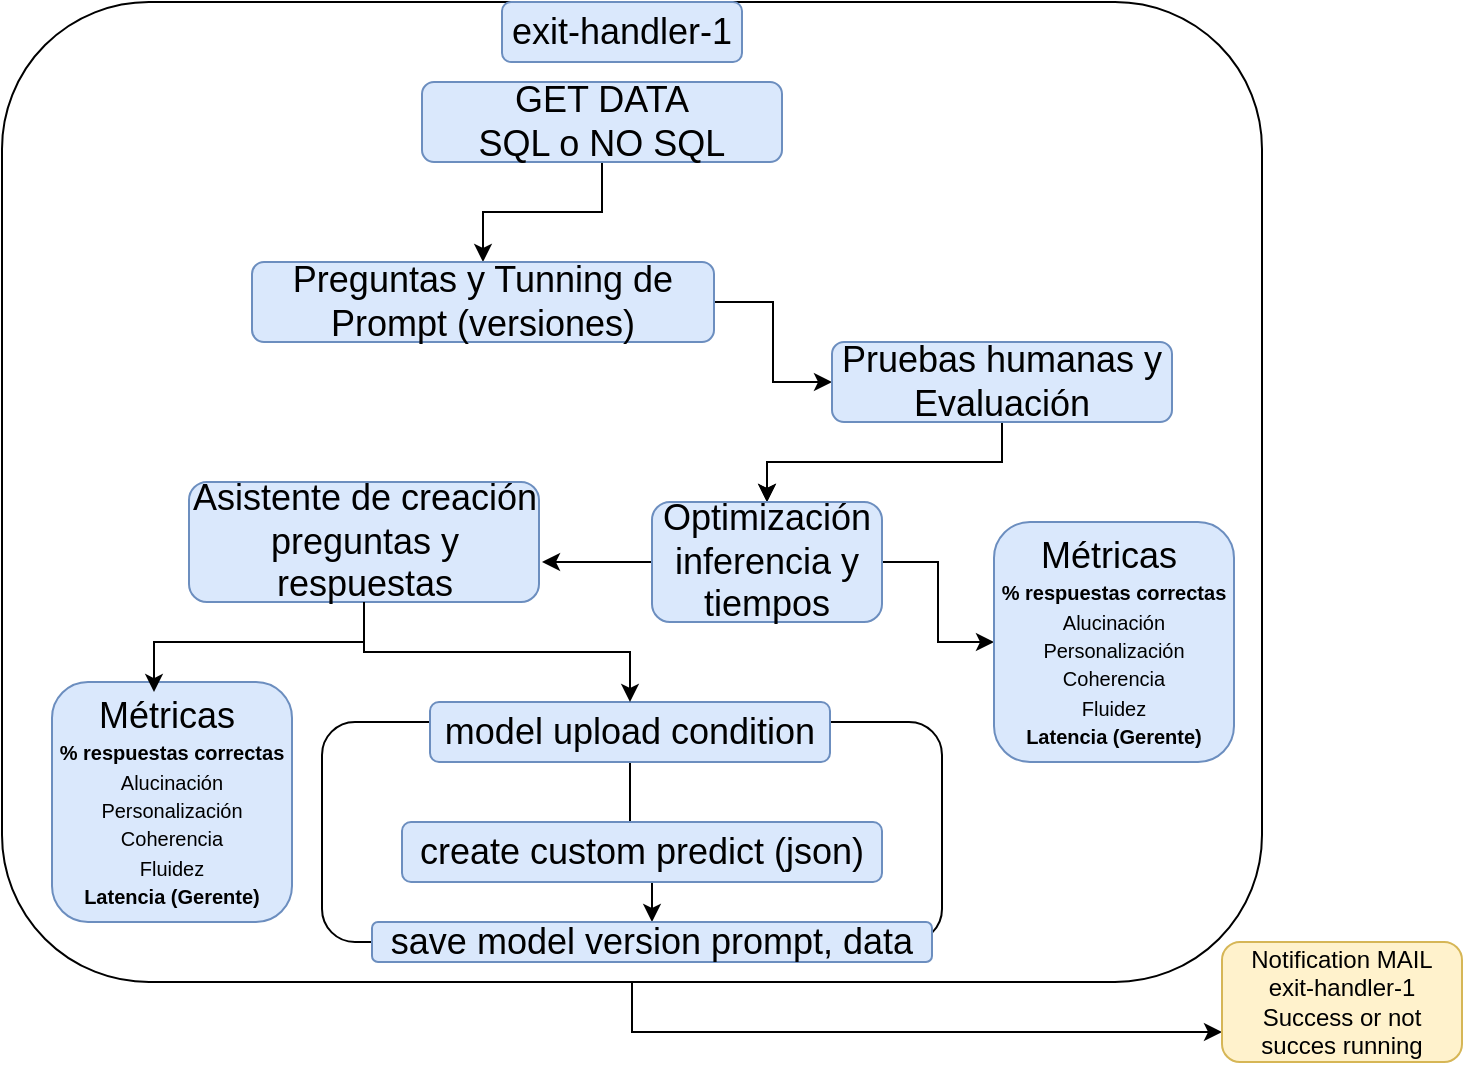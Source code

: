 <mxfile version="27.0.9">
  <diagram name="Página-1" id="Rr1yMRYa_wLxG5Cbfiij">
    <mxGraphModel dx="872" dy="529" grid="1" gridSize="10" guides="1" tooltips="1" connect="1" arrows="1" fold="1" page="1" pageScale="1" pageWidth="827" pageHeight="1169" math="0" shadow="0">
      <root>
        <mxCell id="0" />
        <mxCell id="1" parent="0" />
        <mxCell id="y3w5EMOF8Q3d0UvZxCOe-1" style="edgeStyle=orthogonalEdgeStyle;rounded=0;orthogonalLoop=1;jettySize=auto;html=1;entryX=0;entryY=0.75;entryDx=0;entryDy=0;" parent="1" source="y3w5EMOF8Q3d0UvZxCOe-2" target="y3w5EMOF8Q3d0UvZxCOe-24" edge="1">
          <mxGeometry relative="1" as="geometry" />
        </mxCell>
        <mxCell id="y3w5EMOF8Q3d0UvZxCOe-2" value="" style="rounded=1;whiteSpace=wrap;html=1;" parent="1" vertex="1">
          <mxGeometry x="145" y="260" width="630" height="490" as="geometry" />
        </mxCell>
        <mxCell id="y3w5EMOF8Q3d0UvZxCOe-3" value="" style="rounded=1;whiteSpace=wrap;html=1;" parent="1" vertex="1">
          <mxGeometry x="305" y="620" width="310" height="110" as="geometry" />
        </mxCell>
        <mxCell id="y3w5EMOF8Q3d0UvZxCOe-4" value="&lt;font style=&quot;font-size: 18px;&quot;&gt;exit-handler-1&lt;/font&gt;" style="rounded=1;whiteSpace=wrap;html=1;fillColor=#dae8fc;strokeColor=#6c8ebf;" parent="1" vertex="1">
          <mxGeometry x="395" y="260" width="120" height="30" as="geometry" />
        </mxCell>
        <mxCell id="y3w5EMOF8Q3d0UvZxCOe-5" style="edgeStyle=orthogonalEdgeStyle;rounded=0;orthogonalLoop=1;jettySize=auto;html=1;" parent="1" source="y3w5EMOF8Q3d0UvZxCOe-6" target="y3w5EMOF8Q3d0UvZxCOe-8" edge="1">
          <mxGeometry relative="1" as="geometry" />
        </mxCell>
        <mxCell id="y3w5EMOF8Q3d0UvZxCOe-6" value="&lt;font style=&quot;font-size: 18px;&quot;&gt;GET DATA&lt;/font&gt;&lt;div&gt;&lt;font style=&quot;font-size: 18px;&quot;&gt;SQL o NO SQL&lt;/font&gt;&lt;/div&gt;" style="rounded=1;whiteSpace=wrap;html=1;fillColor=#dae8fc;strokeColor=#6c8ebf;" parent="1" vertex="1">
          <mxGeometry x="355" y="300" width="180" height="40" as="geometry" />
        </mxCell>
        <mxCell id="y3w5EMOF8Q3d0UvZxCOe-7" style="edgeStyle=orthogonalEdgeStyle;rounded=0;orthogonalLoop=1;jettySize=auto;html=1;entryX=0;entryY=0.5;entryDx=0;entryDy=0;" parent="1" source="y3w5EMOF8Q3d0UvZxCOe-8" target="y3w5EMOF8Q3d0UvZxCOe-11" edge="1">
          <mxGeometry relative="1" as="geometry" />
        </mxCell>
        <mxCell id="y3w5EMOF8Q3d0UvZxCOe-8" value="&lt;font style=&quot;font-size: 18px;&quot;&gt;Preguntas y Tunning de Prompt (versiones)&lt;/font&gt;" style="rounded=1;whiteSpace=wrap;html=1;fillColor=#dae8fc;strokeColor=#6c8ebf;" parent="1" vertex="1">
          <mxGeometry x="270" y="390" width="231" height="40" as="geometry" />
        </mxCell>
        <mxCell id="y3w5EMOF8Q3d0UvZxCOe-9" value="" style="edgeStyle=orthogonalEdgeStyle;rounded=0;orthogonalLoop=1;jettySize=auto;html=1;" parent="1" source="y3w5EMOF8Q3d0UvZxCOe-11" target="y3w5EMOF8Q3d0UvZxCOe-14" edge="1">
          <mxGeometry relative="1" as="geometry" />
        </mxCell>
        <mxCell id="y3w5EMOF8Q3d0UvZxCOe-10" value="" style="edgeStyle=orthogonalEdgeStyle;rounded=0;orthogonalLoop=1;jettySize=auto;html=1;" parent="1" source="y3w5EMOF8Q3d0UvZxCOe-11" target="y3w5EMOF8Q3d0UvZxCOe-14" edge="1">
          <mxGeometry relative="1" as="geometry" />
        </mxCell>
        <mxCell id="y3w5EMOF8Q3d0UvZxCOe-11" value="&lt;font style=&quot;font-size: 18px;&quot;&gt;Pruebas humanas y Evaluación&lt;/font&gt;" style="rounded=1;whiteSpace=wrap;html=1;fillColor=#dae8fc;strokeColor=#6c8ebf;" parent="1" vertex="1">
          <mxGeometry x="560" y="430" width="170" height="40" as="geometry" />
        </mxCell>
        <mxCell id="y3w5EMOF8Q3d0UvZxCOe-12" value="" style="edgeStyle=orthogonalEdgeStyle;rounded=0;orthogonalLoop=1;jettySize=auto;html=1;" parent="1" source="y3w5EMOF8Q3d0UvZxCOe-14" target="y3w5EMOF8Q3d0UvZxCOe-15" edge="1">
          <mxGeometry relative="1" as="geometry" />
        </mxCell>
        <mxCell id="y3w5EMOF8Q3d0UvZxCOe-13" value="" style="edgeStyle=orthogonalEdgeStyle;rounded=0;orthogonalLoop=1;jettySize=auto;html=1;" parent="1" source="y3w5EMOF8Q3d0UvZxCOe-14" edge="1">
          <mxGeometry relative="1" as="geometry">
            <mxPoint x="415" y="540" as="targetPoint" />
          </mxGeometry>
        </mxCell>
        <mxCell id="y3w5EMOF8Q3d0UvZxCOe-14" value="&lt;font style=&quot;font-size: 18px;&quot;&gt;Optimización inferencia y tiempos&lt;/font&gt;" style="rounded=1;whiteSpace=wrap;html=1;fillColor=#dae8fc;strokeColor=#6c8ebf;" parent="1" vertex="1">
          <mxGeometry x="470" y="510" width="115" height="60" as="geometry" />
        </mxCell>
        <mxCell id="y3w5EMOF8Q3d0UvZxCOe-15" value="&lt;font style=&quot;font-size: 18px;&quot;&gt;Métricas&amp;nbsp;&lt;/font&gt;&lt;div&gt;&lt;span style=&quot;font-size: 10px; background-color: transparent; color: light-dark(rgb(0, 0, 0), rgb(255, 255, 255));&quot;&gt;&lt;b&gt;% respuestas correctas&lt;/b&gt;&lt;/span&gt;&lt;div&gt;&lt;font style=&quot;font-size: 10px;&quot;&gt;Alucinación&lt;/font&gt;&lt;/div&gt;&lt;div&gt;&lt;font style=&quot;font-size: 10px;&quot;&gt;Personalización&lt;/font&gt;&lt;/div&gt;&lt;div&gt;&lt;font style=&quot;font-size: 10px;&quot;&gt;Coherencia&lt;/font&gt;&lt;/div&gt;&lt;div&gt;&lt;font style=&quot;font-size: 10px;&quot;&gt;Fluidez&lt;/font&gt;&lt;/div&gt;&lt;div&gt;&lt;font style=&quot;font-size: 10px;&quot;&gt;&lt;b&gt;Latencia (Gerente)&lt;/b&gt;&lt;/font&gt;&lt;/div&gt;&lt;/div&gt;" style="rounded=1;whiteSpace=wrap;html=1;fillColor=#dae8fc;strokeColor=#6c8ebf;" parent="1" vertex="1">
          <mxGeometry x="641" y="520" width="120" height="120" as="geometry" />
        </mxCell>
        <mxCell id="y3w5EMOF8Q3d0UvZxCOe-20" value="" style="edgeStyle=orthogonalEdgeStyle;rounded=0;orthogonalLoop=1;jettySize=auto;html=1;" parent="1" source="y3w5EMOF8Q3d0UvZxCOe-21" target="y3w5EMOF8Q3d0UvZxCOe-23" edge="1">
          <mxGeometry relative="1" as="geometry" />
        </mxCell>
        <mxCell id="y3w5EMOF8Q3d0UvZxCOe-21" value="&lt;font style=&quot;font-size: 18px;&quot;&gt;model upload condition&lt;/font&gt;" style="rounded=1;whiteSpace=wrap;html=1;fillColor=#dae8fc;strokeColor=#6c8ebf;" parent="1" vertex="1">
          <mxGeometry x="359" y="610" width="200" height="30" as="geometry" />
        </mxCell>
        <mxCell id="y3w5EMOF8Q3d0UvZxCOe-22" value="&lt;font style=&quot;font-size: 18px;&quot;&gt;create custom predict (json)&lt;/font&gt;" style="rounded=1;whiteSpace=wrap;html=1;fillColor=#dae8fc;strokeColor=#6c8ebf;" parent="1" vertex="1">
          <mxGeometry x="345" y="670" width="240" height="30" as="geometry" />
        </mxCell>
        <mxCell id="y3w5EMOF8Q3d0UvZxCOe-23" value="&lt;font style=&quot;font-size: 18px;&quot;&gt;save model version prompt, data&lt;/font&gt;" style="rounded=1;whiteSpace=wrap;html=1;fillColor=#dae8fc;strokeColor=#6c8ebf;" parent="1" vertex="1">
          <mxGeometry x="330" y="720" width="280" height="20" as="geometry" />
        </mxCell>
        <mxCell id="y3w5EMOF8Q3d0UvZxCOe-24" value="Notification MAIL&lt;div&gt;exit-handler-1&lt;/div&gt;&lt;div&gt;Success or not succes running&lt;/div&gt;" style="rounded=1;whiteSpace=wrap;html=1;fillColor=#fff2cc;strokeColor=#d6b656;" parent="1" vertex="1">
          <mxGeometry x="755" y="730" width="120" height="60" as="geometry" />
        </mxCell>
        <mxCell id="y3w5EMOF8Q3d0UvZxCOe-29" style="edgeStyle=orthogonalEdgeStyle;rounded=0;orthogonalLoop=1;jettySize=auto;html=1;" parent="1" source="y3w5EMOF8Q3d0UvZxCOe-26" target="y3w5EMOF8Q3d0UvZxCOe-21" edge="1">
          <mxGeometry relative="1" as="geometry" />
        </mxCell>
        <mxCell id="y3w5EMOF8Q3d0UvZxCOe-26" value="&lt;font style=&quot;font-size: 18px;&quot;&gt;Asistente de creación preguntas y respuestas&lt;/font&gt;" style="rounded=1;whiteSpace=wrap;html=1;fillColor=#dae8fc;strokeColor=#6c8ebf;" parent="1" vertex="1">
          <mxGeometry x="238.5" y="500" width="175" height="60" as="geometry" />
        </mxCell>
        <mxCell id="y3w5EMOF8Q3d0UvZxCOe-27" value="&lt;font style=&quot;font-size: 18px;&quot;&gt;Métricas&amp;nbsp;&lt;/font&gt;&lt;div&gt;&lt;span style=&quot;font-size: 10px; background-color: transparent; color: light-dark(rgb(0, 0, 0), rgb(255, 255, 255));&quot;&gt;&lt;b&gt;% respuestas correctas&lt;/b&gt;&lt;/span&gt;&lt;div&gt;&lt;font style=&quot;font-size: 10px;&quot;&gt;Alucinación&lt;/font&gt;&lt;/div&gt;&lt;div&gt;&lt;font style=&quot;font-size: 10px;&quot;&gt;Personalización&lt;/font&gt;&lt;/div&gt;&lt;div&gt;&lt;font style=&quot;font-size: 10px;&quot;&gt;Coherencia&lt;/font&gt;&lt;/div&gt;&lt;div&gt;&lt;font style=&quot;font-size: 10px;&quot;&gt;Fluidez&lt;/font&gt;&lt;/div&gt;&lt;div&gt;&lt;font style=&quot;font-size: 10px;&quot;&gt;&lt;b&gt;Latencia (Gerente)&lt;/b&gt;&lt;/font&gt;&lt;/div&gt;&lt;/div&gt;" style="rounded=1;whiteSpace=wrap;html=1;fillColor=#dae8fc;strokeColor=#6c8ebf;" parent="1" vertex="1">
          <mxGeometry x="170" y="600" width="120" height="120" as="geometry" />
        </mxCell>
        <mxCell id="y3w5EMOF8Q3d0UvZxCOe-28" style="edgeStyle=orthogonalEdgeStyle;rounded=0;orthogonalLoop=1;jettySize=auto;html=1;entryX=0.425;entryY=0.042;entryDx=0;entryDy=0;entryPerimeter=0;" parent="1" source="y3w5EMOF8Q3d0UvZxCOe-26" target="y3w5EMOF8Q3d0UvZxCOe-27" edge="1">
          <mxGeometry relative="1" as="geometry" />
        </mxCell>
      </root>
    </mxGraphModel>
  </diagram>
</mxfile>
